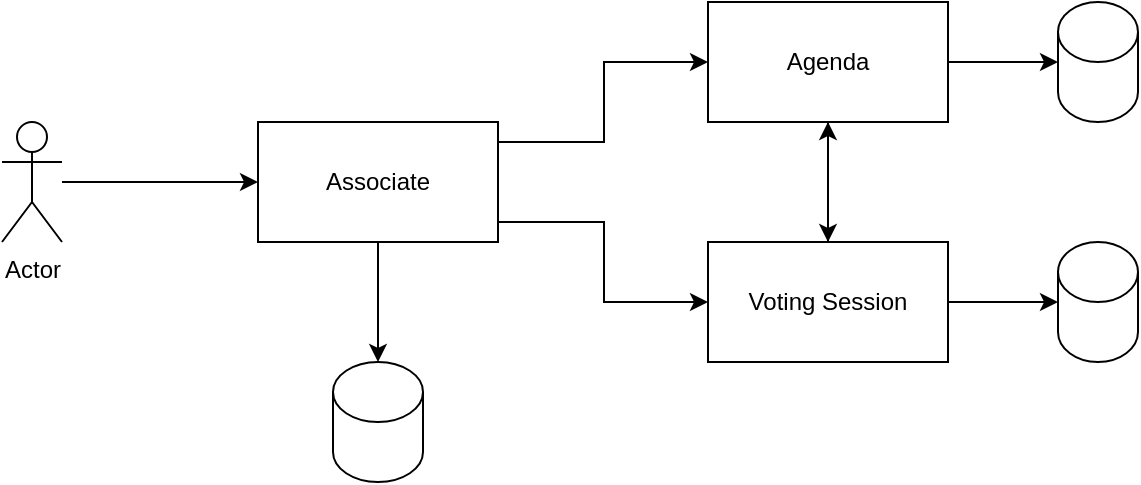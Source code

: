 <mxfile version="21.6.9" type="device">
  <diagram name="Page-1" id="92cY7opVzlvimclt7XXD">
    <mxGraphModel dx="1434" dy="790" grid="1" gridSize="10" guides="1" tooltips="1" connect="1" arrows="1" fold="1" page="1" pageScale="1" pageWidth="850" pageHeight="1100" math="0" shadow="0">
      <root>
        <mxCell id="0" />
        <mxCell id="1" parent="0" />
        <mxCell id="g5eJ_ZQ_Ws9OvqG0GfGR-8" style="edgeStyle=orthogonalEdgeStyle;rounded=0;orthogonalLoop=1;jettySize=auto;html=1;entryX=0;entryY=0.5;entryDx=0;entryDy=0;entryPerimeter=0;" parent="1" source="g5eJ_ZQ_Ws9OvqG0GfGR-1" target="g5eJ_ZQ_Ws9OvqG0GfGR-6" edge="1">
          <mxGeometry relative="1" as="geometry" />
        </mxCell>
        <mxCell id="EBtbRSLZ2DDw6ekeUOOA-2" style="edgeStyle=orthogonalEdgeStyle;rounded=0;orthogonalLoop=1;jettySize=auto;html=1;" edge="1" parent="1" source="g5eJ_ZQ_Ws9OvqG0GfGR-1">
          <mxGeometry relative="1" as="geometry">
            <mxPoint x="765" y="330" as="targetPoint" />
          </mxGeometry>
        </mxCell>
        <mxCell id="g5eJ_ZQ_Ws9OvqG0GfGR-1" value="Agenda" style="rounded=0;whiteSpace=wrap;html=1;" parent="1" vertex="1">
          <mxGeometry x="705" y="210" width="120" height="60" as="geometry" />
        </mxCell>
        <mxCell id="g5eJ_ZQ_Ws9OvqG0GfGR-10" style="edgeStyle=orthogonalEdgeStyle;rounded=0;orthogonalLoop=1;jettySize=auto;html=1;entryX=0;entryY=0.5;entryDx=0;entryDy=0;entryPerimeter=0;" parent="1" source="g5eJ_ZQ_Ws9OvqG0GfGR-2" target="g5eJ_ZQ_Ws9OvqG0GfGR-9" edge="1">
          <mxGeometry relative="1" as="geometry" />
        </mxCell>
        <mxCell id="EBtbRSLZ2DDw6ekeUOOA-1" style="edgeStyle=orthogonalEdgeStyle;rounded=0;orthogonalLoop=1;jettySize=auto;html=1;entryX=0.5;entryY=1;entryDx=0;entryDy=0;" edge="1" parent="1" source="g5eJ_ZQ_Ws9OvqG0GfGR-2" target="g5eJ_ZQ_Ws9OvqG0GfGR-1">
          <mxGeometry relative="1" as="geometry" />
        </mxCell>
        <mxCell id="g5eJ_ZQ_Ws9OvqG0GfGR-2" value="Voting Session" style="rounded=0;whiteSpace=wrap;html=1;" parent="1" vertex="1">
          <mxGeometry x="705" y="330" width="120" height="60" as="geometry" />
        </mxCell>
        <mxCell id="g5eJ_ZQ_Ws9OvqG0GfGR-4" style="edgeStyle=orthogonalEdgeStyle;rounded=0;orthogonalLoop=1;jettySize=auto;html=1;entryX=0;entryY=0.5;entryDx=0;entryDy=0;" parent="1" source="g5eJ_ZQ_Ws9OvqG0GfGR-3" target="g5eJ_ZQ_Ws9OvqG0GfGR-1" edge="1">
          <mxGeometry relative="1" as="geometry">
            <Array as="points">
              <mxPoint x="653" y="280" />
              <mxPoint x="653" y="240" />
            </Array>
          </mxGeometry>
        </mxCell>
        <mxCell id="g5eJ_ZQ_Ws9OvqG0GfGR-5" style="edgeStyle=orthogonalEdgeStyle;rounded=0;orthogonalLoop=1;jettySize=auto;html=1;entryX=0;entryY=0.5;entryDx=0;entryDy=0;" parent="1" source="g5eJ_ZQ_Ws9OvqG0GfGR-3" target="g5eJ_ZQ_Ws9OvqG0GfGR-2" edge="1">
          <mxGeometry relative="1" as="geometry">
            <Array as="points">
              <mxPoint x="653" y="320" />
              <mxPoint x="653" y="360" />
            </Array>
          </mxGeometry>
        </mxCell>
        <mxCell id="g5eJ_ZQ_Ws9OvqG0GfGR-12" style="edgeStyle=orthogonalEdgeStyle;rounded=0;orthogonalLoop=1;jettySize=auto;html=1;" parent="1" source="g5eJ_ZQ_Ws9OvqG0GfGR-3" target="g5eJ_ZQ_Ws9OvqG0GfGR-11" edge="1">
          <mxGeometry relative="1" as="geometry" />
        </mxCell>
        <mxCell id="g5eJ_ZQ_Ws9OvqG0GfGR-3" value="Associate" style="rounded=0;whiteSpace=wrap;html=1;" parent="1" vertex="1">
          <mxGeometry x="480" y="270" width="120" height="60" as="geometry" />
        </mxCell>
        <mxCell id="g5eJ_ZQ_Ws9OvqG0GfGR-6" value="" style="shape=cylinder3;whiteSpace=wrap;html=1;boundedLbl=1;backgroundOutline=1;size=15;" parent="1" vertex="1">
          <mxGeometry x="880" y="210" width="40" height="60" as="geometry" />
        </mxCell>
        <mxCell id="g5eJ_ZQ_Ws9OvqG0GfGR-9" value="" style="shape=cylinder3;whiteSpace=wrap;html=1;boundedLbl=1;backgroundOutline=1;size=15;" parent="1" vertex="1">
          <mxGeometry x="880" y="330" width="40" height="60" as="geometry" />
        </mxCell>
        <mxCell id="g5eJ_ZQ_Ws9OvqG0GfGR-11" value="" style="shape=cylinder3;whiteSpace=wrap;html=1;boundedLbl=1;backgroundOutline=1;size=15;" parent="1" vertex="1">
          <mxGeometry x="517.5" y="390" width="45" height="60" as="geometry" />
        </mxCell>
        <mxCell id="g5eJ_ZQ_Ws9OvqG0GfGR-23" style="edgeStyle=orthogonalEdgeStyle;rounded=0;orthogonalLoop=1;jettySize=auto;html=1;" parent="1" source="g5eJ_ZQ_Ws9OvqG0GfGR-19" target="g5eJ_ZQ_Ws9OvqG0GfGR-3" edge="1">
          <mxGeometry relative="1" as="geometry" />
        </mxCell>
        <mxCell id="g5eJ_ZQ_Ws9OvqG0GfGR-19" value="Actor" style="shape=umlActor;verticalLabelPosition=bottom;verticalAlign=top;html=1;outlineConnect=0;" parent="1" vertex="1">
          <mxGeometry x="352" y="270" width="30" height="60" as="geometry" />
        </mxCell>
      </root>
    </mxGraphModel>
  </diagram>
</mxfile>
